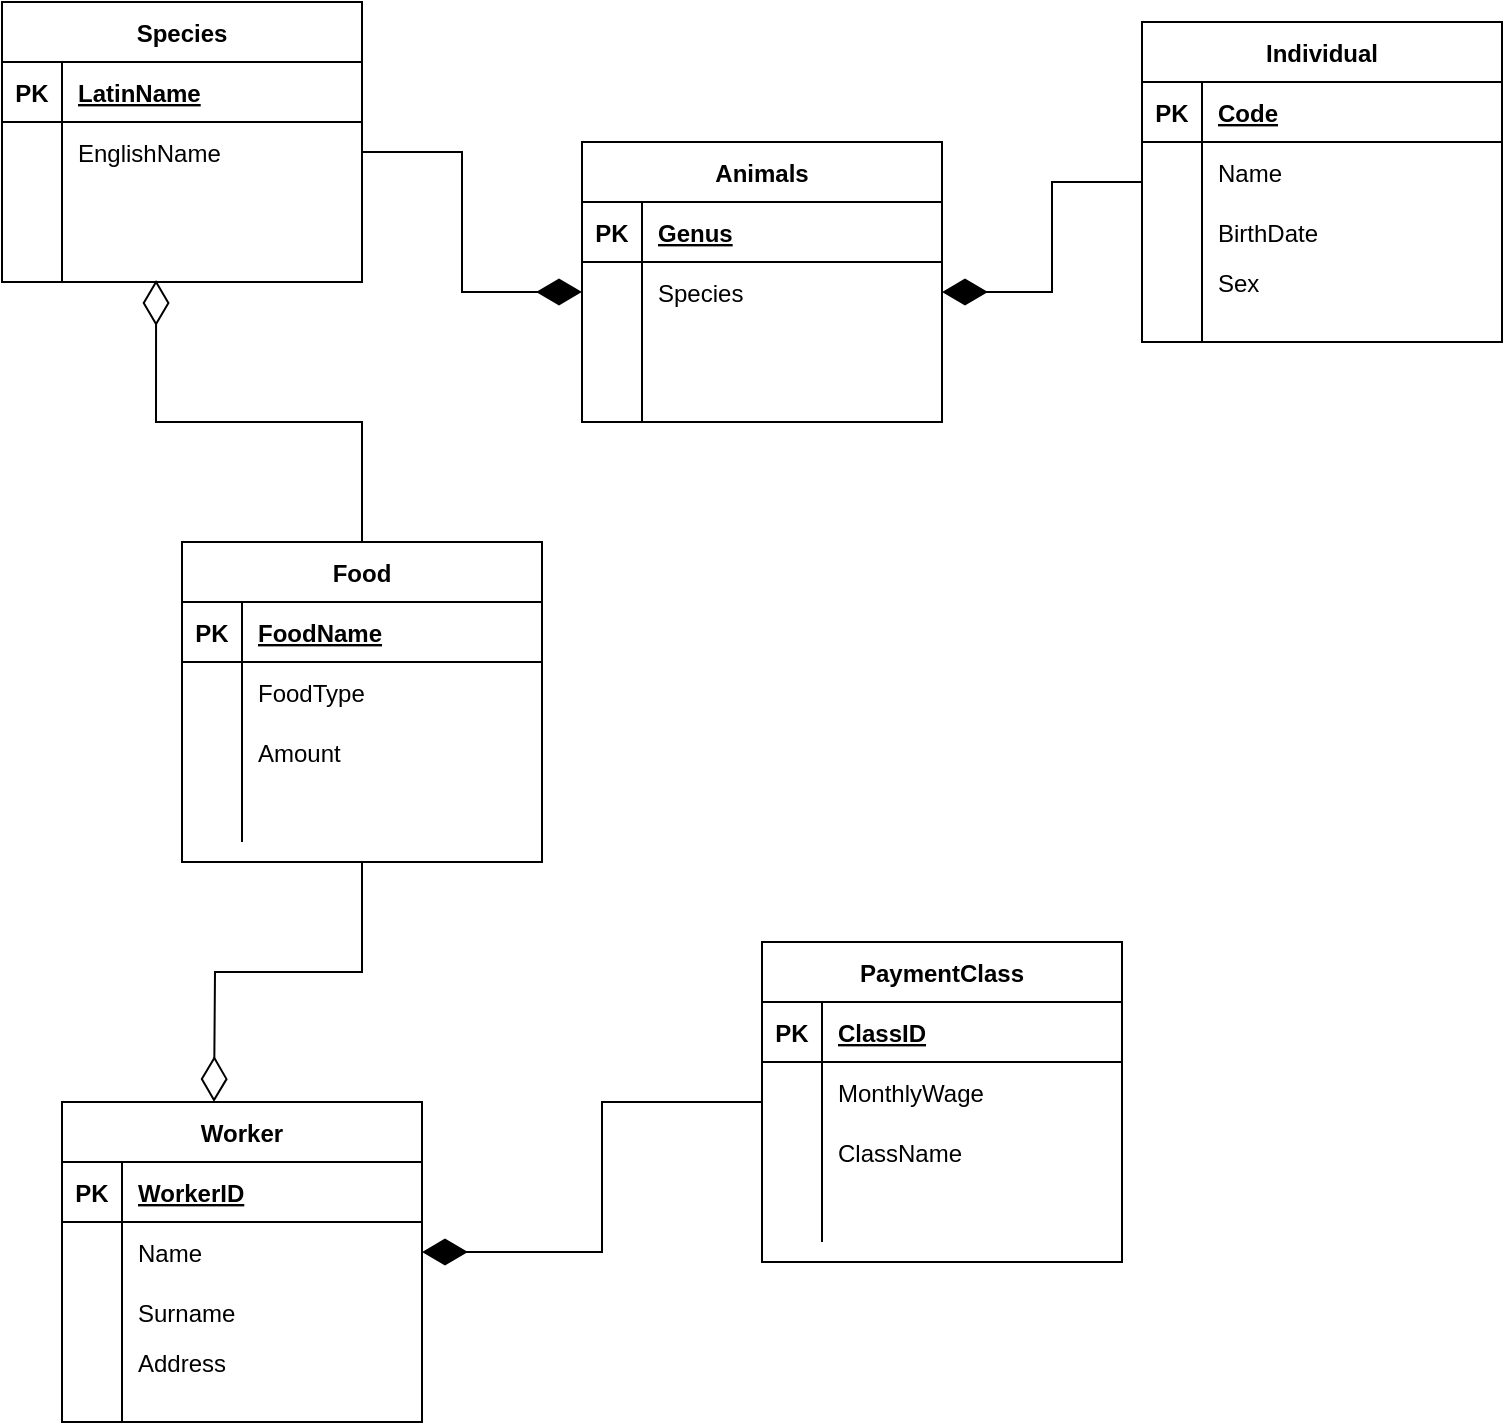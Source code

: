 <mxfile version="20.3.3" type="github">
  <diagram id="5Q0YN1sBx2M6zKfhZn4S" name="Page-1">
    <mxGraphModel dx="2062" dy="1154" grid="1" gridSize="10" guides="1" tooltips="1" connect="1" arrows="1" fold="1" page="1" pageScale="1" pageWidth="827" pageHeight="1169" math="0" shadow="0">
      <root>
        <mxCell id="0" />
        <mxCell id="1" parent="0" />
        <mxCell id="LGAdP0nL_e87iUjIlfxc-15" value="Animals" style="shape=table;startSize=30;container=1;collapsible=1;childLayout=tableLayout;fixedRows=1;rowLines=0;fontStyle=1;align=center;resizeLast=1;strokeColor=default;fillColor=none;" vertex="1" parent="1">
          <mxGeometry x="300" y="130" width="180" height="140" as="geometry" />
        </mxCell>
        <mxCell id="LGAdP0nL_e87iUjIlfxc-16" value="" style="shape=tableRow;horizontal=0;startSize=0;swimlaneHead=0;swimlaneBody=0;fillColor=none;collapsible=0;dropTarget=0;points=[[0,0.5],[1,0.5]];portConstraint=eastwest;top=0;left=0;right=0;bottom=1;strokeColor=default;" vertex="1" parent="LGAdP0nL_e87iUjIlfxc-15">
          <mxGeometry y="30" width="180" height="30" as="geometry" />
        </mxCell>
        <mxCell id="LGAdP0nL_e87iUjIlfxc-17" value="PK" style="shape=partialRectangle;connectable=0;fillColor=none;top=0;left=0;bottom=0;right=0;fontStyle=1;overflow=hidden;strokeColor=default;" vertex="1" parent="LGAdP0nL_e87iUjIlfxc-16">
          <mxGeometry width="30" height="30" as="geometry">
            <mxRectangle width="30" height="30" as="alternateBounds" />
          </mxGeometry>
        </mxCell>
        <mxCell id="LGAdP0nL_e87iUjIlfxc-18" value="Genus" style="shape=partialRectangle;connectable=0;fillColor=none;top=0;left=0;bottom=0;right=0;align=left;spacingLeft=6;fontStyle=5;overflow=hidden;strokeColor=default;" vertex="1" parent="LGAdP0nL_e87iUjIlfxc-16">
          <mxGeometry x="30" width="150" height="30" as="geometry">
            <mxRectangle width="150" height="30" as="alternateBounds" />
          </mxGeometry>
        </mxCell>
        <mxCell id="LGAdP0nL_e87iUjIlfxc-19" value="" style="shape=tableRow;horizontal=0;startSize=0;swimlaneHead=0;swimlaneBody=0;fillColor=none;collapsible=0;dropTarget=0;points=[[0,0.5],[1,0.5]];portConstraint=eastwest;top=0;left=0;right=0;bottom=0;strokeColor=default;" vertex="1" parent="LGAdP0nL_e87iUjIlfxc-15">
          <mxGeometry y="60" width="180" height="30" as="geometry" />
        </mxCell>
        <mxCell id="LGAdP0nL_e87iUjIlfxc-20" value="" style="shape=partialRectangle;connectable=0;fillColor=none;top=0;left=0;bottom=0;right=0;editable=1;overflow=hidden;strokeColor=default;" vertex="1" parent="LGAdP0nL_e87iUjIlfxc-19">
          <mxGeometry width="30" height="30" as="geometry">
            <mxRectangle width="30" height="30" as="alternateBounds" />
          </mxGeometry>
        </mxCell>
        <mxCell id="LGAdP0nL_e87iUjIlfxc-21" value="Species" style="shape=partialRectangle;connectable=0;fillColor=none;top=0;left=0;bottom=0;right=0;align=left;spacingLeft=6;overflow=hidden;strokeColor=default;" vertex="1" parent="LGAdP0nL_e87iUjIlfxc-19">
          <mxGeometry x="30" width="150" height="30" as="geometry">
            <mxRectangle width="150" height="30" as="alternateBounds" />
          </mxGeometry>
        </mxCell>
        <mxCell id="LGAdP0nL_e87iUjIlfxc-22" value="" style="shape=tableRow;horizontal=0;startSize=0;swimlaneHead=0;swimlaneBody=0;fillColor=none;collapsible=0;dropTarget=0;points=[[0,0.5],[1,0.5]];portConstraint=eastwest;top=0;left=0;right=0;bottom=0;strokeColor=default;" vertex="1" parent="LGAdP0nL_e87iUjIlfxc-15">
          <mxGeometry y="90" width="180" height="30" as="geometry" />
        </mxCell>
        <mxCell id="LGAdP0nL_e87iUjIlfxc-23" value="" style="shape=partialRectangle;connectable=0;fillColor=none;top=0;left=0;bottom=0;right=0;editable=1;overflow=hidden;strokeColor=default;" vertex="1" parent="LGAdP0nL_e87iUjIlfxc-22">
          <mxGeometry width="30" height="30" as="geometry">
            <mxRectangle width="30" height="30" as="alternateBounds" />
          </mxGeometry>
        </mxCell>
        <mxCell id="LGAdP0nL_e87iUjIlfxc-24" value="" style="shape=partialRectangle;connectable=0;fillColor=none;top=0;left=0;bottom=0;right=0;align=left;spacingLeft=6;overflow=hidden;strokeColor=default;" vertex="1" parent="LGAdP0nL_e87iUjIlfxc-22">
          <mxGeometry x="30" width="150" height="30" as="geometry">
            <mxRectangle width="150" height="30" as="alternateBounds" />
          </mxGeometry>
        </mxCell>
        <mxCell id="LGAdP0nL_e87iUjIlfxc-25" value="" style="shape=tableRow;horizontal=0;startSize=0;swimlaneHead=0;swimlaneBody=0;fillColor=none;collapsible=0;dropTarget=0;points=[[0,0.5],[1,0.5]];portConstraint=eastwest;top=0;left=0;right=0;bottom=0;strokeColor=default;" vertex="1" parent="LGAdP0nL_e87iUjIlfxc-15">
          <mxGeometry y="120" width="180" height="20" as="geometry" />
        </mxCell>
        <mxCell id="LGAdP0nL_e87iUjIlfxc-26" value="" style="shape=partialRectangle;connectable=0;fillColor=none;top=0;left=0;bottom=0;right=0;editable=1;overflow=hidden;strokeColor=default;" vertex="1" parent="LGAdP0nL_e87iUjIlfxc-25">
          <mxGeometry width="30" height="20" as="geometry">
            <mxRectangle width="30" height="20" as="alternateBounds" />
          </mxGeometry>
        </mxCell>
        <mxCell id="LGAdP0nL_e87iUjIlfxc-27" value="" style="shape=partialRectangle;connectable=0;fillColor=none;top=0;left=0;bottom=0;right=0;align=left;spacingLeft=6;overflow=hidden;strokeColor=default;" vertex="1" parent="LGAdP0nL_e87iUjIlfxc-25">
          <mxGeometry x="30" width="150" height="20" as="geometry">
            <mxRectangle width="150" height="20" as="alternateBounds" />
          </mxGeometry>
        </mxCell>
        <mxCell id="LGAdP0nL_e87iUjIlfxc-28" value="Species" style="shape=table;startSize=30;container=1;collapsible=1;childLayout=tableLayout;fixedRows=1;rowLines=0;fontStyle=1;align=center;resizeLast=1;strokeColor=default;fillColor=none;" vertex="1" parent="1">
          <mxGeometry x="10" y="60" width="180" height="140" as="geometry" />
        </mxCell>
        <mxCell id="LGAdP0nL_e87iUjIlfxc-29" value="" style="shape=tableRow;horizontal=0;startSize=0;swimlaneHead=0;swimlaneBody=0;fillColor=none;collapsible=0;dropTarget=0;points=[[0,0.5],[1,0.5]];portConstraint=eastwest;top=0;left=0;right=0;bottom=1;strokeColor=default;" vertex="1" parent="LGAdP0nL_e87iUjIlfxc-28">
          <mxGeometry y="30" width="180" height="30" as="geometry" />
        </mxCell>
        <mxCell id="LGAdP0nL_e87iUjIlfxc-30" value="PK" style="shape=partialRectangle;connectable=0;fillColor=none;top=0;left=0;bottom=0;right=0;fontStyle=1;overflow=hidden;strokeColor=default;" vertex="1" parent="LGAdP0nL_e87iUjIlfxc-29">
          <mxGeometry width="30" height="30" as="geometry">
            <mxRectangle width="30" height="30" as="alternateBounds" />
          </mxGeometry>
        </mxCell>
        <mxCell id="LGAdP0nL_e87iUjIlfxc-31" value="LatinName" style="shape=partialRectangle;connectable=0;fillColor=none;top=0;left=0;bottom=0;right=0;align=left;spacingLeft=6;fontStyle=5;overflow=hidden;strokeColor=default;" vertex="1" parent="LGAdP0nL_e87iUjIlfxc-29">
          <mxGeometry x="30" width="150" height="30" as="geometry">
            <mxRectangle width="150" height="30" as="alternateBounds" />
          </mxGeometry>
        </mxCell>
        <mxCell id="LGAdP0nL_e87iUjIlfxc-32" value="" style="shape=tableRow;horizontal=0;startSize=0;swimlaneHead=0;swimlaneBody=0;fillColor=none;collapsible=0;dropTarget=0;points=[[0,0.5],[1,0.5]];portConstraint=eastwest;top=0;left=0;right=0;bottom=0;strokeColor=default;" vertex="1" parent="LGAdP0nL_e87iUjIlfxc-28">
          <mxGeometry y="60" width="180" height="30" as="geometry" />
        </mxCell>
        <mxCell id="LGAdP0nL_e87iUjIlfxc-33" value="" style="shape=partialRectangle;connectable=0;fillColor=none;top=0;left=0;bottom=0;right=0;editable=1;overflow=hidden;strokeColor=default;" vertex="1" parent="LGAdP0nL_e87iUjIlfxc-32">
          <mxGeometry width="30" height="30" as="geometry">
            <mxRectangle width="30" height="30" as="alternateBounds" />
          </mxGeometry>
        </mxCell>
        <mxCell id="LGAdP0nL_e87iUjIlfxc-34" value="EnglishName" style="shape=partialRectangle;connectable=0;fillColor=none;top=0;left=0;bottom=0;right=0;align=left;spacingLeft=6;overflow=hidden;strokeColor=default;" vertex="1" parent="LGAdP0nL_e87iUjIlfxc-32">
          <mxGeometry x="30" width="150" height="30" as="geometry">
            <mxRectangle width="150" height="30" as="alternateBounds" />
          </mxGeometry>
        </mxCell>
        <mxCell id="LGAdP0nL_e87iUjIlfxc-35" value="" style="shape=tableRow;horizontal=0;startSize=0;swimlaneHead=0;swimlaneBody=0;fillColor=none;collapsible=0;dropTarget=0;points=[[0,0.5],[1,0.5]];portConstraint=eastwest;top=0;left=0;right=0;bottom=0;strokeColor=default;" vertex="1" parent="LGAdP0nL_e87iUjIlfxc-28">
          <mxGeometry y="90" width="180" height="30" as="geometry" />
        </mxCell>
        <mxCell id="LGAdP0nL_e87iUjIlfxc-36" value="" style="shape=partialRectangle;connectable=0;fillColor=none;top=0;left=0;bottom=0;right=0;editable=1;overflow=hidden;strokeColor=default;" vertex="1" parent="LGAdP0nL_e87iUjIlfxc-35">
          <mxGeometry width="30" height="30" as="geometry">
            <mxRectangle width="30" height="30" as="alternateBounds" />
          </mxGeometry>
        </mxCell>
        <mxCell id="LGAdP0nL_e87iUjIlfxc-37" value="" style="shape=partialRectangle;connectable=0;fillColor=none;top=0;left=0;bottom=0;right=0;align=left;spacingLeft=6;overflow=hidden;strokeColor=default;" vertex="1" parent="LGAdP0nL_e87iUjIlfxc-35">
          <mxGeometry x="30" width="150" height="30" as="geometry">
            <mxRectangle width="150" height="30" as="alternateBounds" />
          </mxGeometry>
        </mxCell>
        <mxCell id="LGAdP0nL_e87iUjIlfxc-38" value="" style="shape=tableRow;horizontal=0;startSize=0;swimlaneHead=0;swimlaneBody=0;fillColor=none;collapsible=0;dropTarget=0;points=[[0,0.5],[1,0.5]];portConstraint=eastwest;top=0;left=0;right=0;bottom=0;strokeColor=default;" vertex="1" parent="LGAdP0nL_e87iUjIlfxc-28">
          <mxGeometry y="120" width="180" height="20" as="geometry" />
        </mxCell>
        <mxCell id="LGAdP0nL_e87iUjIlfxc-39" value="" style="shape=partialRectangle;connectable=0;fillColor=none;top=0;left=0;bottom=0;right=0;editable=1;overflow=hidden;strokeColor=default;" vertex="1" parent="LGAdP0nL_e87iUjIlfxc-38">
          <mxGeometry width="30" height="20" as="geometry">
            <mxRectangle width="30" height="20" as="alternateBounds" />
          </mxGeometry>
        </mxCell>
        <mxCell id="LGAdP0nL_e87iUjIlfxc-40" value="" style="shape=partialRectangle;connectable=0;fillColor=none;top=0;left=0;bottom=0;right=0;align=left;spacingLeft=6;overflow=hidden;strokeColor=default;" vertex="1" parent="LGAdP0nL_e87iUjIlfxc-38">
          <mxGeometry x="30" width="150" height="20" as="geometry">
            <mxRectangle width="150" height="20" as="alternateBounds" />
          </mxGeometry>
        </mxCell>
        <mxCell id="LGAdP0nL_e87iUjIlfxc-100" style="edgeStyle=orthogonalEdgeStyle;rounded=0;orthogonalLoop=1;jettySize=auto;html=1;endArrow=diamondThin;endFill=1;endSize=20;" edge="1" parent="1" source="LGAdP0nL_e87iUjIlfxc-41" target="LGAdP0nL_e87iUjIlfxc-19">
          <mxGeometry relative="1" as="geometry" />
        </mxCell>
        <mxCell id="LGAdP0nL_e87iUjIlfxc-41" value="Individual" style="shape=table;startSize=30;container=1;collapsible=1;childLayout=tableLayout;fixedRows=1;rowLines=0;fontStyle=1;align=center;resizeLast=1;strokeColor=default;fillColor=none;" vertex="1" parent="1">
          <mxGeometry x="580" y="70" width="180" height="160" as="geometry" />
        </mxCell>
        <mxCell id="LGAdP0nL_e87iUjIlfxc-42" value="" style="shape=tableRow;horizontal=0;startSize=0;swimlaneHead=0;swimlaneBody=0;fillColor=none;collapsible=0;dropTarget=0;points=[[0,0.5],[1,0.5]];portConstraint=eastwest;top=0;left=0;right=0;bottom=1;strokeColor=default;" vertex="1" parent="LGAdP0nL_e87iUjIlfxc-41">
          <mxGeometry y="30" width="180" height="30" as="geometry" />
        </mxCell>
        <mxCell id="LGAdP0nL_e87iUjIlfxc-43" value="PK" style="shape=partialRectangle;connectable=0;fillColor=none;top=0;left=0;bottom=0;right=0;fontStyle=1;overflow=hidden;strokeColor=default;" vertex="1" parent="LGAdP0nL_e87iUjIlfxc-42">
          <mxGeometry width="30" height="30" as="geometry">
            <mxRectangle width="30" height="30" as="alternateBounds" />
          </mxGeometry>
        </mxCell>
        <mxCell id="LGAdP0nL_e87iUjIlfxc-44" value="Code" style="shape=partialRectangle;connectable=0;fillColor=none;top=0;left=0;bottom=0;right=0;align=left;spacingLeft=6;fontStyle=5;overflow=hidden;strokeColor=default;" vertex="1" parent="LGAdP0nL_e87iUjIlfxc-42">
          <mxGeometry x="30" width="150" height="30" as="geometry">
            <mxRectangle width="150" height="30" as="alternateBounds" />
          </mxGeometry>
        </mxCell>
        <mxCell id="LGAdP0nL_e87iUjIlfxc-45" value="" style="shape=tableRow;horizontal=0;startSize=0;swimlaneHead=0;swimlaneBody=0;fillColor=none;collapsible=0;dropTarget=0;points=[[0,0.5],[1,0.5]];portConstraint=eastwest;top=0;left=0;right=0;bottom=0;strokeColor=default;" vertex="1" parent="LGAdP0nL_e87iUjIlfxc-41">
          <mxGeometry y="60" width="180" height="30" as="geometry" />
        </mxCell>
        <mxCell id="LGAdP0nL_e87iUjIlfxc-46" value="" style="shape=partialRectangle;connectable=0;fillColor=none;top=0;left=0;bottom=0;right=0;editable=1;overflow=hidden;strokeColor=default;" vertex="1" parent="LGAdP0nL_e87iUjIlfxc-45">
          <mxGeometry width="30" height="30" as="geometry">
            <mxRectangle width="30" height="30" as="alternateBounds" />
          </mxGeometry>
        </mxCell>
        <mxCell id="LGAdP0nL_e87iUjIlfxc-47" value="Name" style="shape=partialRectangle;connectable=0;fillColor=none;top=0;left=0;bottom=0;right=0;align=left;spacingLeft=6;overflow=hidden;strokeColor=default;" vertex="1" parent="LGAdP0nL_e87iUjIlfxc-45">
          <mxGeometry x="30" width="150" height="30" as="geometry">
            <mxRectangle width="150" height="30" as="alternateBounds" />
          </mxGeometry>
        </mxCell>
        <mxCell id="LGAdP0nL_e87iUjIlfxc-54" value="" style="shape=tableRow;horizontal=0;startSize=0;swimlaneHead=0;swimlaneBody=0;fillColor=none;collapsible=0;dropTarget=0;points=[[0,0.5],[1,0.5]];portConstraint=eastwest;top=0;left=0;right=0;bottom=0;strokeColor=default;" vertex="1" parent="LGAdP0nL_e87iUjIlfxc-41">
          <mxGeometry y="90" width="180" height="30" as="geometry" />
        </mxCell>
        <mxCell id="LGAdP0nL_e87iUjIlfxc-55" value="" style="shape=partialRectangle;connectable=0;fillColor=none;top=0;left=0;bottom=0;right=0;editable=1;overflow=hidden;strokeColor=default;" vertex="1" parent="LGAdP0nL_e87iUjIlfxc-54">
          <mxGeometry width="30" height="30" as="geometry">
            <mxRectangle width="30" height="30" as="alternateBounds" />
          </mxGeometry>
        </mxCell>
        <mxCell id="LGAdP0nL_e87iUjIlfxc-56" value="BirthDate" style="shape=partialRectangle;connectable=0;fillColor=none;top=0;left=0;bottom=0;right=0;align=left;spacingLeft=6;overflow=hidden;strokeColor=default;" vertex="1" parent="LGAdP0nL_e87iUjIlfxc-54">
          <mxGeometry x="30" width="150" height="30" as="geometry">
            <mxRectangle width="150" height="30" as="alternateBounds" />
          </mxGeometry>
        </mxCell>
        <mxCell id="LGAdP0nL_e87iUjIlfxc-48" value="" style="shape=tableRow;horizontal=0;startSize=0;swimlaneHead=0;swimlaneBody=0;fillColor=none;collapsible=0;dropTarget=0;points=[[0,0.5],[1,0.5]];portConstraint=eastwest;top=0;left=0;right=0;bottom=0;strokeColor=default;" vertex="1" parent="LGAdP0nL_e87iUjIlfxc-41">
          <mxGeometry y="120" width="180" height="20" as="geometry" />
        </mxCell>
        <mxCell id="LGAdP0nL_e87iUjIlfxc-49" value="" style="shape=partialRectangle;connectable=0;fillColor=none;top=0;left=0;bottom=0;right=0;editable=1;overflow=hidden;strokeColor=default;" vertex="1" parent="LGAdP0nL_e87iUjIlfxc-48">
          <mxGeometry width="30" height="20" as="geometry">
            <mxRectangle width="30" height="20" as="alternateBounds" />
          </mxGeometry>
        </mxCell>
        <mxCell id="LGAdP0nL_e87iUjIlfxc-50" value="Sex" style="shape=partialRectangle;connectable=0;fillColor=none;top=0;left=0;bottom=0;right=0;align=left;spacingLeft=6;overflow=hidden;strokeColor=default;" vertex="1" parent="LGAdP0nL_e87iUjIlfxc-48">
          <mxGeometry x="30" width="150" height="20" as="geometry">
            <mxRectangle width="150" height="20" as="alternateBounds" />
          </mxGeometry>
        </mxCell>
        <mxCell id="LGAdP0nL_e87iUjIlfxc-51" value="" style="shape=tableRow;horizontal=0;startSize=0;swimlaneHead=0;swimlaneBody=0;fillColor=none;collapsible=0;dropTarget=0;points=[[0,0.5],[1,0.5]];portConstraint=eastwest;top=0;left=0;right=0;bottom=0;strokeColor=default;" vertex="1" parent="LGAdP0nL_e87iUjIlfxc-41">
          <mxGeometry y="140" width="180" height="20" as="geometry" />
        </mxCell>
        <mxCell id="LGAdP0nL_e87iUjIlfxc-52" value="" style="shape=partialRectangle;connectable=0;fillColor=none;top=0;left=0;bottom=0;right=0;editable=1;overflow=hidden;strokeColor=default;" vertex="1" parent="LGAdP0nL_e87iUjIlfxc-51">
          <mxGeometry width="30" height="20" as="geometry">
            <mxRectangle width="30" height="20" as="alternateBounds" />
          </mxGeometry>
        </mxCell>
        <mxCell id="LGAdP0nL_e87iUjIlfxc-53" value="" style="shape=partialRectangle;connectable=0;fillColor=none;top=0;left=0;bottom=0;right=0;align=left;spacingLeft=6;overflow=hidden;strokeColor=default;" vertex="1" parent="LGAdP0nL_e87iUjIlfxc-51">
          <mxGeometry x="30" width="150" height="20" as="geometry">
            <mxRectangle width="150" height="20" as="alternateBounds" />
          </mxGeometry>
        </mxCell>
        <mxCell id="LGAdP0nL_e87iUjIlfxc-57" value="Worker" style="shape=table;startSize=30;container=1;collapsible=1;childLayout=tableLayout;fixedRows=1;rowLines=0;fontStyle=1;align=center;resizeLast=1;strokeColor=default;fillColor=none;" vertex="1" parent="1">
          <mxGeometry x="40" y="610" width="180" height="160" as="geometry" />
        </mxCell>
        <mxCell id="LGAdP0nL_e87iUjIlfxc-58" value="" style="shape=tableRow;horizontal=0;startSize=0;swimlaneHead=0;swimlaneBody=0;fillColor=none;collapsible=0;dropTarget=0;points=[[0,0.5],[1,0.5]];portConstraint=eastwest;top=0;left=0;right=0;bottom=1;strokeColor=default;" vertex="1" parent="LGAdP0nL_e87iUjIlfxc-57">
          <mxGeometry y="30" width="180" height="30" as="geometry" />
        </mxCell>
        <mxCell id="LGAdP0nL_e87iUjIlfxc-59" value="PK" style="shape=partialRectangle;connectable=0;fillColor=none;top=0;left=0;bottom=0;right=0;fontStyle=1;overflow=hidden;strokeColor=default;" vertex="1" parent="LGAdP0nL_e87iUjIlfxc-58">
          <mxGeometry width="30" height="30" as="geometry">
            <mxRectangle width="30" height="30" as="alternateBounds" />
          </mxGeometry>
        </mxCell>
        <mxCell id="LGAdP0nL_e87iUjIlfxc-60" value="WorkerID" style="shape=partialRectangle;connectable=0;fillColor=none;top=0;left=0;bottom=0;right=0;align=left;spacingLeft=6;fontStyle=5;overflow=hidden;strokeColor=default;" vertex="1" parent="LGAdP0nL_e87iUjIlfxc-58">
          <mxGeometry x="30" width="150" height="30" as="geometry">
            <mxRectangle width="150" height="30" as="alternateBounds" />
          </mxGeometry>
        </mxCell>
        <mxCell id="LGAdP0nL_e87iUjIlfxc-61" value="" style="shape=tableRow;horizontal=0;startSize=0;swimlaneHead=0;swimlaneBody=0;fillColor=none;collapsible=0;dropTarget=0;points=[[0,0.5],[1,0.5]];portConstraint=eastwest;top=0;left=0;right=0;bottom=0;strokeColor=default;" vertex="1" parent="LGAdP0nL_e87iUjIlfxc-57">
          <mxGeometry y="60" width="180" height="30" as="geometry" />
        </mxCell>
        <mxCell id="LGAdP0nL_e87iUjIlfxc-62" value="" style="shape=partialRectangle;connectable=0;fillColor=none;top=0;left=0;bottom=0;right=0;editable=1;overflow=hidden;strokeColor=default;" vertex="1" parent="LGAdP0nL_e87iUjIlfxc-61">
          <mxGeometry width="30" height="30" as="geometry">
            <mxRectangle width="30" height="30" as="alternateBounds" />
          </mxGeometry>
        </mxCell>
        <mxCell id="LGAdP0nL_e87iUjIlfxc-63" value="Name" style="shape=partialRectangle;connectable=0;fillColor=none;top=0;left=0;bottom=0;right=0;align=left;spacingLeft=6;overflow=hidden;strokeColor=default;" vertex="1" parent="LGAdP0nL_e87iUjIlfxc-61">
          <mxGeometry x="30" width="150" height="30" as="geometry">
            <mxRectangle width="150" height="30" as="alternateBounds" />
          </mxGeometry>
        </mxCell>
        <mxCell id="LGAdP0nL_e87iUjIlfxc-64" value="" style="shape=tableRow;horizontal=0;startSize=0;swimlaneHead=0;swimlaneBody=0;fillColor=none;collapsible=0;dropTarget=0;points=[[0,0.5],[1,0.5]];portConstraint=eastwest;top=0;left=0;right=0;bottom=0;strokeColor=default;" vertex="1" parent="LGAdP0nL_e87iUjIlfxc-57">
          <mxGeometry y="90" width="180" height="30" as="geometry" />
        </mxCell>
        <mxCell id="LGAdP0nL_e87iUjIlfxc-65" value="" style="shape=partialRectangle;connectable=0;fillColor=none;top=0;left=0;bottom=0;right=0;editable=1;overflow=hidden;strokeColor=default;" vertex="1" parent="LGAdP0nL_e87iUjIlfxc-64">
          <mxGeometry width="30" height="30" as="geometry">
            <mxRectangle width="30" height="30" as="alternateBounds" />
          </mxGeometry>
        </mxCell>
        <mxCell id="LGAdP0nL_e87iUjIlfxc-66" value="Surname" style="shape=partialRectangle;connectable=0;fillColor=none;top=0;left=0;bottom=0;right=0;align=left;spacingLeft=6;overflow=hidden;strokeColor=default;" vertex="1" parent="LGAdP0nL_e87iUjIlfxc-64">
          <mxGeometry x="30" width="150" height="30" as="geometry">
            <mxRectangle width="150" height="30" as="alternateBounds" />
          </mxGeometry>
        </mxCell>
        <mxCell id="LGAdP0nL_e87iUjIlfxc-67" value="" style="shape=tableRow;horizontal=0;startSize=0;swimlaneHead=0;swimlaneBody=0;fillColor=none;collapsible=0;dropTarget=0;points=[[0,0.5],[1,0.5]];portConstraint=eastwest;top=0;left=0;right=0;bottom=0;strokeColor=default;" vertex="1" parent="LGAdP0nL_e87iUjIlfxc-57">
          <mxGeometry y="120" width="180" height="20" as="geometry" />
        </mxCell>
        <mxCell id="LGAdP0nL_e87iUjIlfxc-68" value="" style="shape=partialRectangle;connectable=0;fillColor=none;top=0;left=0;bottom=0;right=0;editable=1;overflow=hidden;strokeColor=default;" vertex="1" parent="LGAdP0nL_e87iUjIlfxc-67">
          <mxGeometry width="30" height="20" as="geometry">
            <mxRectangle width="30" height="20" as="alternateBounds" />
          </mxGeometry>
        </mxCell>
        <mxCell id="LGAdP0nL_e87iUjIlfxc-69" value="Address" style="shape=partialRectangle;connectable=0;fillColor=none;top=0;left=0;bottom=0;right=0;align=left;spacingLeft=6;overflow=hidden;strokeColor=default;" vertex="1" parent="LGAdP0nL_e87iUjIlfxc-67">
          <mxGeometry x="30" width="150" height="20" as="geometry">
            <mxRectangle width="150" height="20" as="alternateBounds" />
          </mxGeometry>
        </mxCell>
        <mxCell id="LGAdP0nL_e87iUjIlfxc-70" value="" style="shape=tableRow;horizontal=0;startSize=0;swimlaneHead=0;swimlaneBody=0;fillColor=none;collapsible=0;dropTarget=0;points=[[0,0.5],[1,0.5]];portConstraint=eastwest;top=0;left=0;right=0;bottom=0;strokeColor=default;" vertex="1" parent="LGAdP0nL_e87iUjIlfxc-57">
          <mxGeometry y="140" width="180" height="20" as="geometry" />
        </mxCell>
        <mxCell id="LGAdP0nL_e87iUjIlfxc-71" value="" style="shape=partialRectangle;connectable=0;fillColor=none;top=0;left=0;bottom=0;right=0;editable=1;overflow=hidden;strokeColor=default;" vertex="1" parent="LGAdP0nL_e87iUjIlfxc-70">
          <mxGeometry width="30" height="20" as="geometry">
            <mxRectangle width="30" height="20" as="alternateBounds" />
          </mxGeometry>
        </mxCell>
        <mxCell id="LGAdP0nL_e87iUjIlfxc-72" value="" style="shape=partialRectangle;connectable=0;fillColor=none;top=0;left=0;bottom=0;right=0;align=left;spacingLeft=6;overflow=hidden;strokeColor=default;" vertex="1" parent="LGAdP0nL_e87iUjIlfxc-70">
          <mxGeometry x="30" width="150" height="20" as="geometry">
            <mxRectangle width="150" height="20" as="alternateBounds" />
          </mxGeometry>
        </mxCell>
        <mxCell id="LGAdP0nL_e87iUjIlfxc-102" style="edgeStyle=orthogonalEdgeStyle;rounded=0;orthogonalLoop=1;jettySize=auto;html=1;entryX=1;entryY=0.5;entryDx=0;entryDy=0;endArrow=diamondThin;endFill=1;endSize=20;" edge="1" parent="1" source="LGAdP0nL_e87iUjIlfxc-73" target="LGAdP0nL_e87iUjIlfxc-61">
          <mxGeometry relative="1" as="geometry" />
        </mxCell>
        <mxCell id="LGAdP0nL_e87iUjIlfxc-73" value="PaymentClass" style="shape=table;startSize=30;container=1;collapsible=1;childLayout=tableLayout;fixedRows=1;rowLines=0;fontStyle=1;align=center;resizeLast=1;strokeColor=default;fillColor=default;" vertex="1" parent="1">
          <mxGeometry x="390" y="530" width="180" height="160" as="geometry" />
        </mxCell>
        <mxCell id="LGAdP0nL_e87iUjIlfxc-74" value="" style="shape=tableRow;horizontal=0;startSize=0;swimlaneHead=0;swimlaneBody=0;fillColor=none;collapsible=0;dropTarget=0;points=[[0,0.5],[1,0.5]];portConstraint=eastwest;top=0;left=0;right=0;bottom=1;strokeColor=default;" vertex="1" parent="LGAdP0nL_e87iUjIlfxc-73">
          <mxGeometry y="30" width="180" height="30" as="geometry" />
        </mxCell>
        <mxCell id="LGAdP0nL_e87iUjIlfxc-75" value="PK" style="shape=partialRectangle;connectable=0;fillColor=none;top=0;left=0;bottom=0;right=0;fontStyle=1;overflow=hidden;strokeColor=default;" vertex="1" parent="LGAdP0nL_e87iUjIlfxc-74">
          <mxGeometry width="30" height="30" as="geometry">
            <mxRectangle width="30" height="30" as="alternateBounds" />
          </mxGeometry>
        </mxCell>
        <mxCell id="LGAdP0nL_e87iUjIlfxc-76" value="ClassID" style="shape=partialRectangle;connectable=0;fillColor=none;top=0;left=0;bottom=0;right=0;align=left;spacingLeft=6;fontStyle=5;overflow=hidden;strokeColor=default;" vertex="1" parent="LGAdP0nL_e87iUjIlfxc-74">
          <mxGeometry x="30" width="150" height="30" as="geometry">
            <mxRectangle width="150" height="30" as="alternateBounds" />
          </mxGeometry>
        </mxCell>
        <mxCell id="LGAdP0nL_e87iUjIlfxc-77" value="" style="shape=tableRow;horizontal=0;startSize=0;swimlaneHead=0;swimlaneBody=0;fillColor=none;collapsible=0;dropTarget=0;points=[[0,0.5],[1,0.5]];portConstraint=eastwest;top=0;left=0;right=0;bottom=0;strokeColor=default;" vertex="1" parent="LGAdP0nL_e87iUjIlfxc-73">
          <mxGeometry y="60" width="180" height="30" as="geometry" />
        </mxCell>
        <mxCell id="LGAdP0nL_e87iUjIlfxc-78" value="" style="shape=partialRectangle;connectable=0;fillColor=none;top=0;left=0;bottom=0;right=0;editable=1;overflow=hidden;strokeColor=default;" vertex="1" parent="LGAdP0nL_e87iUjIlfxc-77">
          <mxGeometry width="30" height="30" as="geometry">
            <mxRectangle width="30" height="30" as="alternateBounds" />
          </mxGeometry>
        </mxCell>
        <mxCell id="LGAdP0nL_e87iUjIlfxc-79" value="MonthlyWage" style="shape=partialRectangle;connectable=0;fillColor=none;top=0;left=0;bottom=0;right=0;align=left;spacingLeft=6;overflow=hidden;strokeColor=default;" vertex="1" parent="LGAdP0nL_e87iUjIlfxc-77">
          <mxGeometry x="30" width="150" height="30" as="geometry">
            <mxRectangle width="150" height="30" as="alternateBounds" />
          </mxGeometry>
        </mxCell>
        <mxCell id="LGAdP0nL_e87iUjIlfxc-80" value="" style="shape=tableRow;horizontal=0;startSize=0;swimlaneHead=0;swimlaneBody=0;fillColor=none;collapsible=0;dropTarget=0;points=[[0,0.5],[1,0.5]];portConstraint=eastwest;top=0;left=0;right=0;bottom=0;strokeColor=default;" vertex="1" parent="LGAdP0nL_e87iUjIlfxc-73">
          <mxGeometry y="90" width="180" height="30" as="geometry" />
        </mxCell>
        <mxCell id="LGAdP0nL_e87iUjIlfxc-81" value="" style="shape=partialRectangle;connectable=0;fillColor=none;top=0;left=0;bottom=0;right=0;editable=1;overflow=hidden;strokeColor=default;" vertex="1" parent="LGAdP0nL_e87iUjIlfxc-80">
          <mxGeometry width="30" height="30" as="geometry">
            <mxRectangle width="30" height="30" as="alternateBounds" />
          </mxGeometry>
        </mxCell>
        <mxCell id="LGAdP0nL_e87iUjIlfxc-82" value="ClassName" style="shape=partialRectangle;connectable=0;fillColor=none;top=0;left=0;bottom=0;right=0;align=left;spacingLeft=6;overflow=hidden;strokeColor=default;" vertex="1" parent="LGAdP0nL_e87iUjIlfxc-80">
          <mxGeometry x="30" width="150" height="30" as="geometry">
            <mxRectangle width="150" height="30" as="alternateBounds" />
          </mxGeometry>
        </mxCell>
        <mxCell id="LGAdP0nL_e87iUjIlfxc-83" value="" style="shape=tableRow;horizontal=0;startSize=0;swimlaneHead=0;swimlaneBody=0;fillColor=none;collapsible=0;dropTarget=0;points=[[0,0.5],[1,0.5]];portConstraint=eastwest;top=0;left=0;right=0;bottom=0;strokeColor=default;" vertex="1" parent="LGAdP0nL_e87iUjIlfxc-73">
          <mxGeometry y="120" width="180" height="30" as="geometry" />
        </mxCell>
        <mxCell id="LGAdP0nL_e87iUjIlfxc-84" value="" style="shape=partialRectangle;connectable=0;fillColor=none;top=0;left=0;bottom=0;right=0;editable=1;overflow=hidden;strokeColor=default;" vertex="1" parent="LGAdP0nL_e87iUjIlfxc-83">
          <mxGeometry width="30" height="30" as="geometry">
            <mxRectangle width="30" height="30" as="alternateBounds" />
          </mxGeometry>
        </mxCell>
        <mxCell id="LGAdP0nL_e87iUjIlfxc-85" value="" style="shape=partialRectangle;connectable=0;fillColor=none;top=0;left=0;bottom=0;right=0;align=left;spacingLeft=6;overflow=hidden;strokeColor=default;" vertex="1" parent="LGAdP0nL_e87iUjIlfxc-83">
          <mxGeometry x="30" width="150" height="30" as="geometry">
            <mxRectangle width="150" height="30" as="alternateBounds" />
          </mxGeometry>
        </mxCell>
        <mxCell id="LGAdP0nL_e87iUjIlfxc-101" style="edgeStyle=orthogonalEdgeStyle;rounded=0;orthogonalLoop=1;jettySize=auto;html=1;entryX=0.428;entryY=0.95;entryDx=0;entryDy=0;entryPerimeter=0;endArrow=diamondThin;endFill=0;endSize=20;" edge="1" parent="1" source="LGAdP0nL_e87iUjIlfxc-86" target="LGAdP0nL_e87iUjIlfxc-38">
          <mxGeometry relative="1" as="geometry" />
        </mxCell>
        <mxCell id="LGAdP0nL_e87iUjIlfxc-103" style="edgeStyle=orthogonalEdgeStyle;rounded=0;orthogonalLoop=1;jettySize=auto;html=1;endArrow=diamondThin;endFill=0;endSize=20;" edge="1" parent="1" source="LGAdP0nL_e87iUjIlfxc-86">
          <mxGeometry relative="1" as="geometry">
            <mxPoint x="116" y="610" as="targetPoint" />
          </mxGeometry>
        </mxCell>
        <mxCell id="LGAdP0nL_e87iUjIlfxc-86" value="Food" style="shape=table;startSize=30;container=1;collapsible=1;childLayout=tableLayout;fixedRows=1;rowLines=0;fontStyle=1;align=center;resizeLast=1;strokeColor=default;fillColor=default;" vertex="1" parent="1">
          <mxGeometry x="100" y="330" width="180" height="160" as="geometry" />
        </mxCell>
        <mxCell id="LGAdP0nL_e87iUjIlfxc-87" value="" style="shape=tableRow;horizontal=0;startSize=0;swimlaneHead=0;swimlaneBody=0;fillColor=none;collapsible=0;dropTarget=0;points=[[0,0.5],[1,0.5]];portConstraint=eastwest;top=0;left=0;right=0;bottom=1;strokeColor=default;" vertex="1" parent="LGAdP0nL_e87iUjIlfxc-86">
          <mxGeometry y="30" width="180" height="30" as="geometry" />
        </mxCell>
        <mxCell id="LGAdP0nL_e87iUjIlfxc-88" value="PK" style="shape=partialRectangle;connectable=0;fillColor=none;top=0;left=0;bottom=0;right=0;fontStyle=1;overflow=hidden;strokeColor=default;" vertex="1" parent="LGAdP0nL_e87iUjIlfxc-87">
          <mxGeometry width="30" height="30" as="geometry">
            <mxRectangle width="30" height="30" as="alternateBounds" />
          </mxGeometry>
        </mxCell>
        <mxCell id="LGAdP0nL_e87iUjIlfxc-89" value="FoodName" style="shape=partialRectangle;connectable=0;fillColor=none;top=0;left=0;bottom=0;right=0;align=left;spacingLeft=6;fontStyle=5;overflow=hidden;strokeColor=default;" vertex="1" parent="LGAdP0nL_e87iUjIlfxc-87">
          <mxGeometry x="30" width="150" height="30" as="geometry">
            <mxRectangle width="150" height="30" as="alternateBounds" />
          </mxGeometry>
        </mxCell>
        <mxCell id="LGAdP0nL_e87iUjIlfxc-93" value="" style="shape=tableRow;horizontal=0;startSize=0;swimlaneHead=0;swimlaneBody=0;fillColor=none;collapsible=0;dropTarget=0;points=[[0,0.5],[1,0.5]];portConstraint=eastwest;top=0;left=0;right=0;bottom=0;strokeColor=default;" vertex="1" parent="LGAdP0nL_e87iUjIlfxc-86">
          <mxGeometry y="60" width="180" height="30" as="geometry" />
        </mxCell>
        <mxCell id="LGAdP0nL_e87iUjIlfxc-94" value="" style="shape=partialRectangle;connectable=0;fillColor=none;top=0;left=0;bottom=0;right=0;editable=1;overflow=hidden;strokeColor=default;" vertex="1" parent="LGAdP0nL_e87iUjIlfxc-93">
          <mxGeometry width="30" height="30" as="geometry">
            <mxRectangle width="30" height="30" as="alternateBounds" />
          </mxGeometry>
        </mxCell>
        <mxCell id="LGAdP0nL_e87iUjIlfxc-95" value="FoodType" style="shape=partialRectangle;connectable=0;fillColor=none;top=0;left=0;bottom=0;right=0;align=left;spacingLeft=6;overflow=hidden;strokeColor=default;" vertex="1" parent="LGAdP0nL_e87iUjIlfxc-93">
          <mxGeometry x="30" width="150" height="30" as="geometry">
            <mxRectangle width="150" height="30" as="alternateBounds" />
          </mxGeometry>
        </mxCell>
        <mxCell id="LGAdP0nL_e87iUjIlfxc-90" value="" style="shape=tableRow;horizontal=0;startSize=0;swimlaneHead=0;swimlaneBody=0;fillColor=none;collapsible=0;dropTarget=0;points=[[0,0.5],[1,0.5]];portConstraint=eastwest;top=0;left=0;right=0;bottom=0;strokeColor=default;" vertex="1" parent="LGAdP0nL_e87iUjIlfxc-86">
          <mxGeometry y="90" width="180" height="30" as="geometry" />
        </mxCell>
        <mxCell id="LGAdP0nL_e87iUjIlfxc-91" value="" style="shape=partialRectangle;connectable=0;fillColor=none;top=0;left=0;bottom=0;right=0;editable=1;overflow=hidden;strokeColor=default;" vertex="1" parent="LGAdP0nL_e87iUjIlfxc-90">
          <mxGeometry width="30" height="30" as="geometry">
            <mxRectangle width="30" height="30" as="alternateBounds" />
          </mxGeometry>
        </mxCell>
        <mxCell id="LGAdP0nL_e87iUjIlfxc-92" value="Amount" style="shape=partialRectangle;connectable=0;fillColor=none;top=0;left=0;bottom=0;right=0;align=left;spacingLeft=6;overflow=hidden;strokeColor=default;" vertex="1" parent="LGAdP0nL_e87iUjIlfxc-90">
          <mxGeometry x="30" width="150" height="30" as="geometry">
            <mxRectangle width="150" height="30" as="alternateBounds" />
          </mxGeometry>
        </mxCell>
        <mxCell id="LGAdP0nL_e87iUjIlfxc-96" value="" style="shape=tableRow;horizontal=0;startSize=0;swimlaneHead=0;swimlaneBody=0;fillColor=none;collapsible=0;dropTarget=0;points=[[0,0.5],[1,0.5]];portConstraint=eastwest;top=0;left=0;right=0;bottom=0;strokeColor=default;" vertex="1" parent="LGAdP0nL_e87iUjIlfxc-86">
          <mxGeometry y="120" width="180" height="30" as="geometry" />
        </mxCell>
        <mxCell id="LGAdP0nL_e87iUjIlfxc-97" value="" style="shape=partialRectangle;connectable=0;fillColor=none;top=0;left=0;bottom=0;right=0;editable=1;overflow=hidden;strokeColor=default;" vertex="1" parent="LGAdP0nL_e87iUjIlfxc-96">
          <mxGeometry width="30" height="30" as="geometry">
            <mxRectangle width="30" height="30" as="alternateBounds" />
          </mxGeometry>
        </mxCell>
        <mxCell id="LGAdP0nL_e87iUjIlfxc-98" value="" style="shape=partialRectangle;connectable=0;fillColor=none;top=0;left=0;bottom=0;right=0;align=left;spacingLeft=6;overflow=hidden;strokeColor=default;" vertex="1" parent="LGAdP0nL_e87iUjIlfxc-96">
          <mxGeometry x="30" width="150" height="30" as="geometry">
            <mxRectangle width="150" height="30" as="alternateBounds" />
          </mxGeometry>
        </mxCell>
        <mxCell id="LGAdP0nL_e87iUjIlfxc-99" style="edgeStyle=orthogonalEdgeStyle;rounded=0;orthogonalLoop=1;jettySize=auto;html=1;endArrow=diamondThin;endFill=1;endSize=20;" edge="1" parent="1" source="LGAdP0nL_e87iUjIlfxc-32" target="LGAdP0nL_e87iUjIlfxc-19">
          <mxGeometry relative="1" as="geometry" />
        </mxCell>
      </root>
    </mxGraphModel>
  </diagram>
</mxfile>
